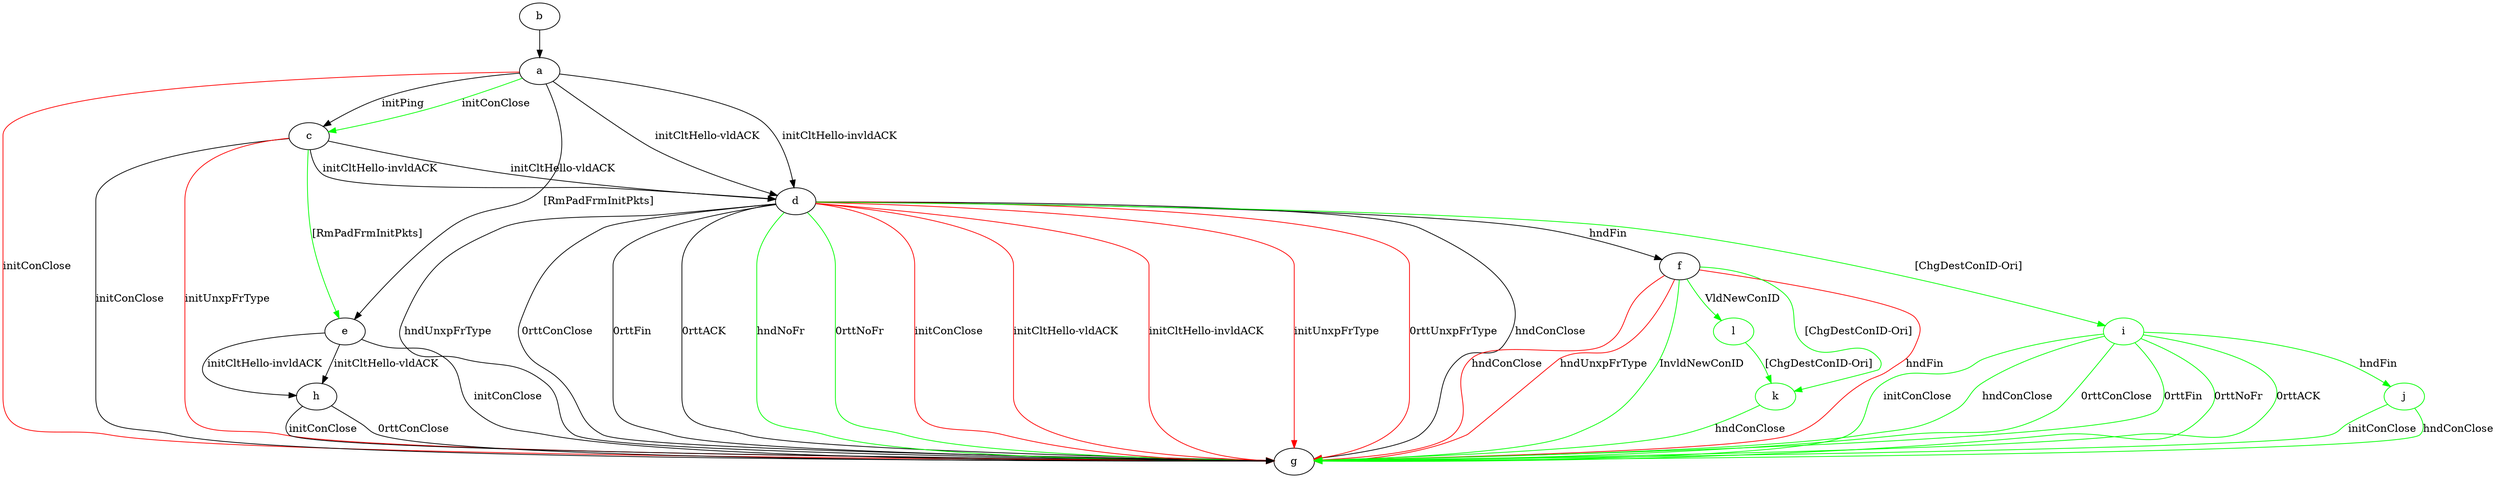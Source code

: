 digraph "" {
	a -> c	[key=0,
		label="initPing "];
	a -> c	[key=1,
		color=green,
		label="initConClose "];
	a -> d	[key=0,
		label="initCltHello-vldACK "];
	a -> d	[key=1,
		label="initCltHello-invldACK "];
	a -> e	[key=0,
		label="[RmPadFrmInitPkts] "];
	a -> g	[key=0,
		color=red,
		label="initConClose "];
	b -> a	[key=0];
	c -> d	[key=0,
		label="initCltHello-vldACK "];
	c -> d	[key=1,
		label="initCltHello-invldACK "];
	c -> e	[key=0,
		color=green,
		label="[RmPadFrmInitPkts] "];
	c -> g	[key=0,
		label="initConClose "];
	c -> g	[key=1,
		color=red,
		label="initUnxpFrType "];
	d -> f	[key=0,
		label="hndFin "];
	d -> g	[key=0,
		label="hndConClose "];
	d -> g	[key=1,
		label="hndUnxpFrType "];
	d -> g	[key=2,
		label="0rttConClose "];
	d -> g	[key=3,
		label="0rttFin "];
	d -> g	[key=4,
		label="0rttACK "];
	d -> g	[key=5,
		color=green,
		label="hndNoFr "];
	d -> g	[key=6,
		color=green,
		label="0rttNoFr "];
	d -> g	[key=7,
		color=red,
		label="initConClose "];
	d -> g	[key=8,
		color=red,
		label="initCltHello-vldACK "];
	d -> g	[key=9,
		color=red,
		label="initCltHello-invldACK "];
	d -> g	[key=10,
		color=red,
		label="initUnxpFrType "];
	d -> g	[key=11,
		color=red,
		label="0rttUnxpFrType "];
	i	[color=green];
	d -> i	[key=0,
		color=green,
		label="[ChgDestConID-Ori] "];
	e -> g	[key=0,
		label="initConClose "];
	e -> h	[key=0,
		label="initCltHello-vldACK "];
	e -> h	[key=1,
		label="initCltHello-invldACK "];
	f -> g	[key=0,
		color=green,
		label="InvldNewConID "];
	f -> g	[key=1,
		color=red,
		label="hndFin "];
	f -> g	[key=2,
		color=red,
		label="hndConClose "];
	f -> g	[key=3,
		color=red,
		label="hndUnxpFrType "];
	k	[color=green];
	f -> k	[key=0,
		color=green,
		label="[ChgDestConID-Ori] "];
	l	[color=green];
	f -> l	[key=0,
		color=green,
		label="VldNewConID "];
	h -> g	[key=0,
		label="initConClose "];
	h -> g	[key=1,
		label="0rttConClose "];
	i -> g	[key=0,
		color=green,
		label="initConClose "];
	i -> g	[key=1,
		color=green,
		label="hndConClose "];
	i -> g	[key=2,
		color=green,
		label="0rttConClose "];
	i -> g	[key=3,
		color=green,
		label="0rttFin "];
	i -> g	[key=4,
		color=green,
		label="0rttNoFr "];
	i -> g	[key=5,
		color=green,
		label="0rttACK "];
	j	[color=green];
	i -> j	[key=0,
		color=green,
		label="hndFin "];
	j -> g	[key=0,
		color=green,
		label="initConClose "];
	j -> g	[key=1,
		color=green,
		label="hndConClose "];
	k -> g	[key=0,
		color=green,
		label="hndConClose "];
	l -> k	[key=0,
		color=green,
		label="[ChgDestConID-Ori] "];
}
